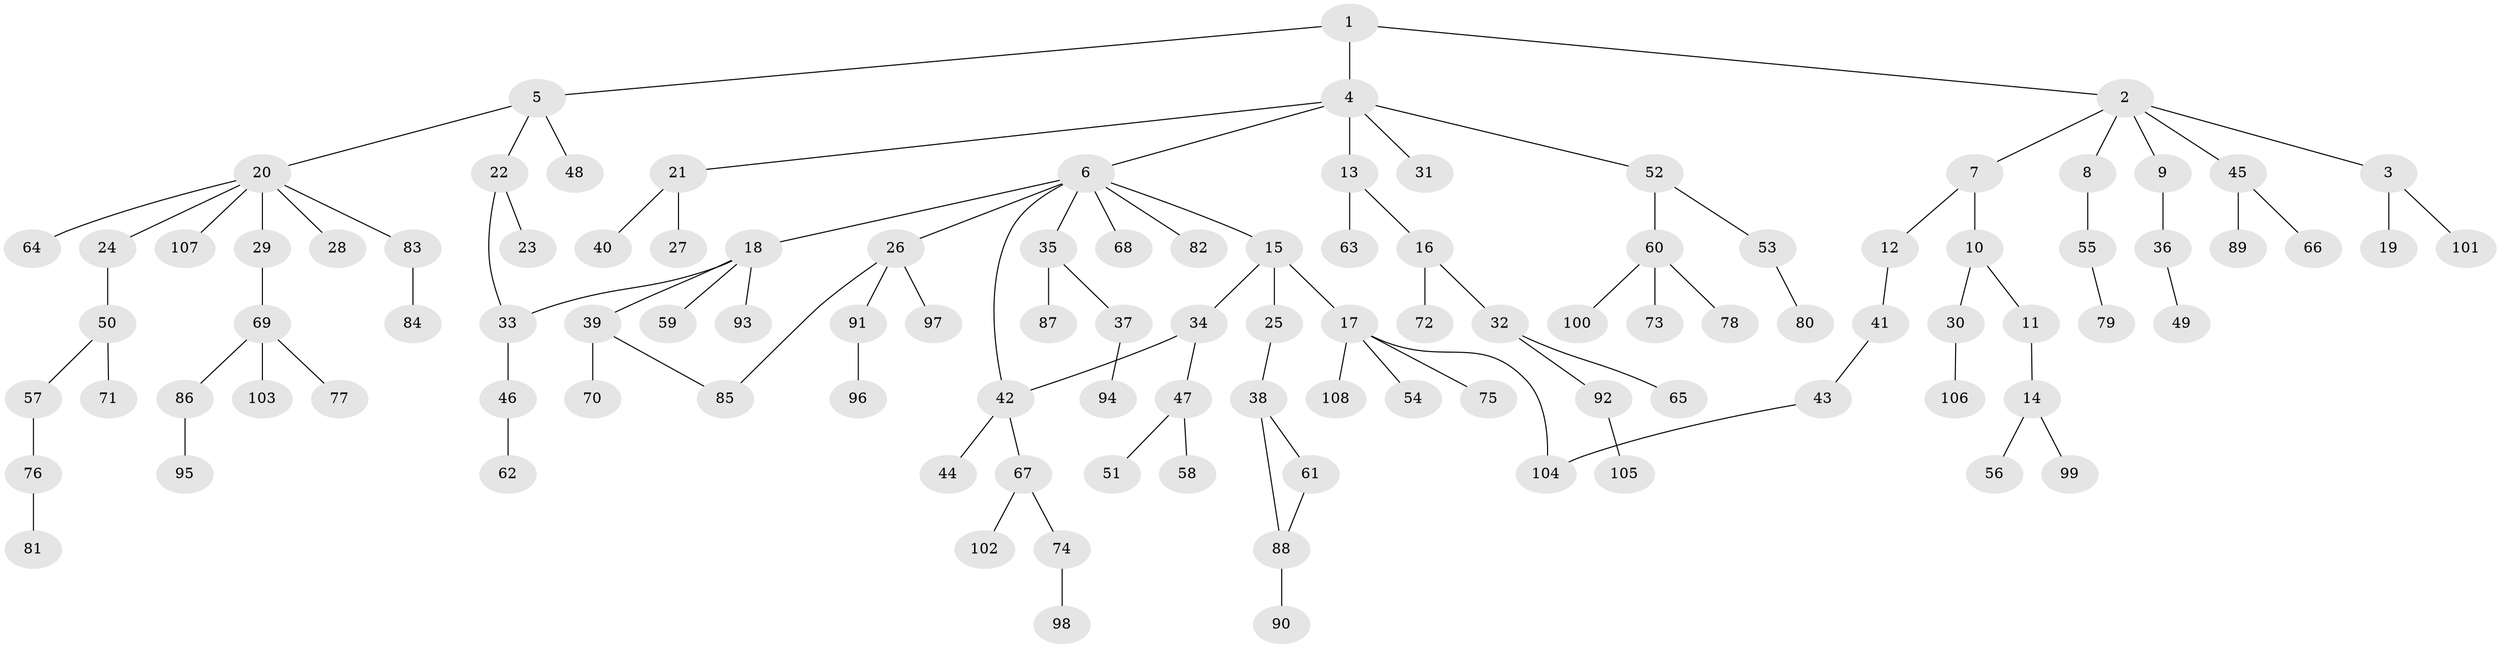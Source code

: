 // coarse degree distribution, {3: 0.15789473684210525, 6: 0.02631578947368421, 2: 0.32894736842105265, 4: 0.039473684210526314, 5: 0.02631578947368421, 1: 0.40789473684210525, 7: 0.013157894736842105}
// Generated by graph-tools (version 1.1) at 2025/36/03/04/25 23:36:11]
// undirected, 108 vertices, 112 edges
graph export_dot {
  node [color=gray90,style=filled];
  1;
  2;
  3;
  4;
  5;
  6;
  7;
  8;
  9;
  10;
  11;
  12;
  13;
  14;
  15;
  16;
  17;
  18;
  19;
  20;
  21;
  22;
  23;
  24;
  25;
  26;
  27;
  28;
  29;
  30;
  31;
  32;
  33;
  34;
  35;
  36;
  37;
  38;
  39;
  40;
  41;
  42;
  43;
  44;
  45;
  46;
  47;
  48;
  49;
  50;
  51;
  52;
  53;
  54;
  55;
  56;
  57;
  58;
  59;
  60;
  61;
  62;
  63;
  64;
  65;
  66;
  67;
  68;
  69;
  70;
  71;
  72;
  73;
  74;
  75;
  76;
  77;
  78;
  79;
  80;
  81;
  82;
  83;
  84;
  85;
  86;
  87;
  88;
  89;
  90;
  91;
  92;
  93;
  94;
  95;
  96;
  97;
  98;
  99;
  100;
  101;
  102;
  103;
  104;
  105;
  106;
  107;
  108;
  1 -- 2;
  1 -- 4;
  1 -- 5;
  2 -- 3;
  2 -- 7;
  2 -- 8;
  2 -- 9;
  2 -- 45;
  3 -- 19;
  3 -- 101;
  4 -- 6;
  4 -- 13;
  4 -- 21;
  4 -- 31;
  4 -- 52;
  5 -- 20;
  5 -- 22;
  5 -- 48;
  6 -- 15;
  6 -- 18;
  6 -- 26;
  6 -- 35;
  6 -- 42;
  6 -- 68;
  6 -- 82;
  7 -- 10;
  7 -- 12;
  8 -- 55;
  9 -- 36;
  10 -- 11;
  10 -- 30;
  11 -- 14;
  12 -- 41;
  13 -- 16;
  13 -- 63;
  14 -- 56;
  14 -- 99;
  15 -- 17;
  15 -- 25;
  15 -- 34;
  16 -- 32;
  16 -- 72;
  17 -- 54;
  17 -- 75;
  17 -- 108;
  17 -- 104;
  18 -- 33;
  18 -- 39;
  18 -- 59;
  18 -- 93;
  20 -- 24;
  20 -- 28;
  20 -- 29;
  20 -- 64;
  20 -- 83;
  20 -- 107;
  21 -- 27;
  21 -- 40;
  22 -- 23;
  22 -- 33;
  24 -- 50;
  25 -- 38;
  26 -- 85;
  26 -- 91;
  26 -- 97;
  29 -- 69;
  30 -- 106;
  32 -- 65;
  32 -- 92;
  33 -- 46;
  34 -- 47;
  34 -- 42;
  35 -- 37;
  35 -- 87;
  36 -- 49;
  37 -- 94;
  38 -- 61;
  38 -- 88;
  39 -- 70;
  39 -- 85;
  41 -- 43;
  42 -- 44;
  42 -- 67;
  43 -- 104;
  45 -- 66;
  45 -- 89;
  46 -- 62;
  47 -- 51;
  47 -- 58;
  50 -- 57;
  50 -- 71;
  52 -- 53;
  52 -- 60;
  53 -- 80;
  55 -- 79;
  57 -- 76;
  60 -- 73;
  60 -- 78;
  60 -- 100;
  61 -- 88;
  67 -- 74;
  67 -- 102;
  69 -- 77;
  69 -- 86;
  69 -- 103;
  74 -- 98;
  76 -- 81;
  83 -- 84;
  86 -- 95;
  88 -- 90;
  91 -- 96;
  92 -- 105;
}
